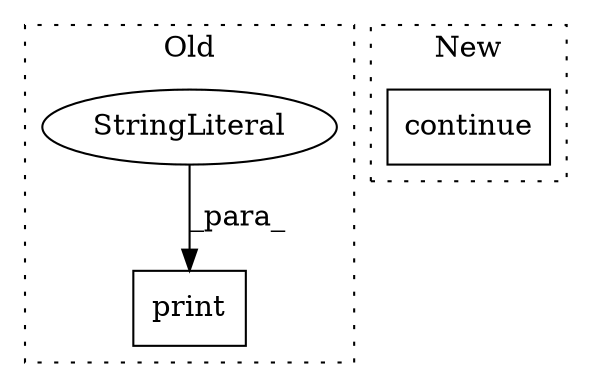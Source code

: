 digraph G {
subgraph cluster0 {
1 [label="print" a="32" s="919,963" l="6,1" shape="box"];
3 [label="StringLiteral" a="45" s="930" l="33" shape="ellipse"];
label = "Old";
style="dotted";
}
subgraph cluster1 {
2 [label="continue" a="18" s="936" l="9" shape="box"];
label = "New";
style="dotted";
}
3 -> 1 [label="_para_"];
}